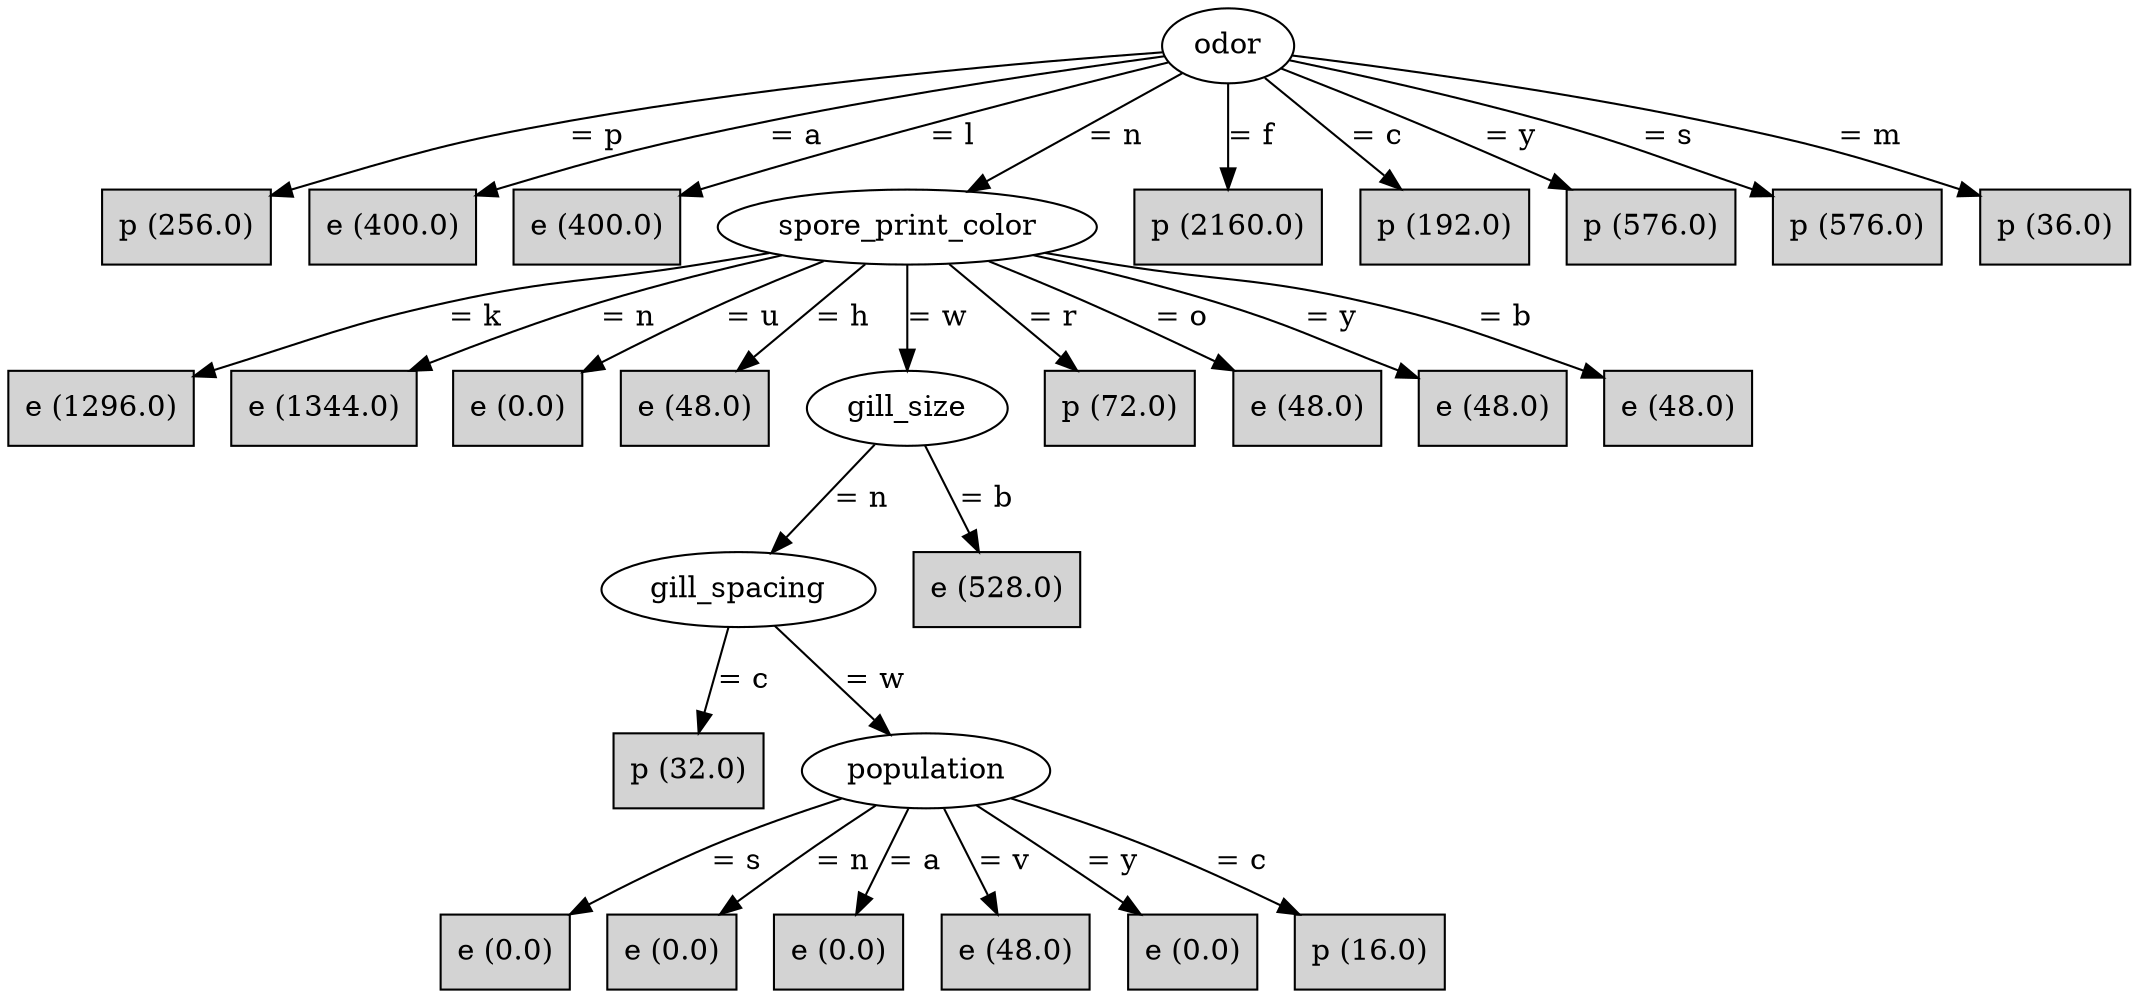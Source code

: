 digraph J48Tree {
N0 [label="odor" ]
N0->N1 [label="= p"]
N1 [label="p (256.0)" shape=box style=filled ]
N0->N2 [label="= a"]
N2 [label="e (400.0)" shape=box style=filled ]
N0->N3 [label="= l"]
N3 [label="e (400.0)" shape=box style=filled ]
N0->N4 [label="= n"]
N4 [label="spore_print_color" ]
N4->N5 [label="= k"]
N5 [label="e (1296.0)" shape=box style=filled ]
N4->N6 [label="= n"]
N6 [label="e (1344.0)" shape=box style=filled ]
N4->N7 [label="= u"]
N7 [label="e (0.0)" shape=box style=filled ]
N4->N8 [label="= h"]
N8 [label="e (48.0)" shape=box style=filled ]
N4->N9 [label="= w"]
N9 [label="gill_size" ]
N9->N10 [label="= n"]
N10 [label="gill_spacing" ]
N10->N11 [label="= c"]
N11 [label="p (32.0)" shape=box style=filled ]
N10->N12 [label="= w"]
N12 [label="population" ]
N12->N13 [label="= s"]
N13 [label="e (0.0)" shape=box style=filled ]
N12->N14 [label="= n"]
N14 [label="e (0.0)" shape=box style=filled ]
N12->N15 [label="= a"]
N15 [label="e (0.0)" shape=box style=filled ]
N12->N16 [label="= v"]
N16 [label="e (48.0)" shape=box style=filled ]
N12->N17 [label="= y"]
N17 [label="e (0.0)" shape=box style=filled ]
N12->N18 [label="= c"]
N18 [label="p (16.0)" shape=box style=filled ]
N9->N19 [label="= b"]
N19 [label="e (528.0)" shape=box style=filled ]
N4->N20 [label="= r"]
N20 [label="p (72.0)" shape=box style=filled ]
N4->N21 [label="= o"]
N21 [label="e (48.0)" shape=box style=filled ]
N4->N22 [label="= y"]
N22 [label="e (48.0)" shape=box style=filled ]
N4->N23 [label="= b"]
N23 [label="e (48.0)" shape=box style=filled ]
N0->N24 [label="= f"]
N24 [label="p (2160.0)" shape=box style=filled ]
N0->N25 [label="= c"]
N25 [label="p (192.0)" shape=box style=filled ]
N0->N26 [label="= y"]
N26 [label="p (576.0)" shape=box style=filled ]
N0->N27 [label="= s"]
N27 [label="p (576.0)" shape=box style=filled ]
N0->N28 [label="= m"]
N28 [label="p (36.0)" shape=box style=filled ]
}
